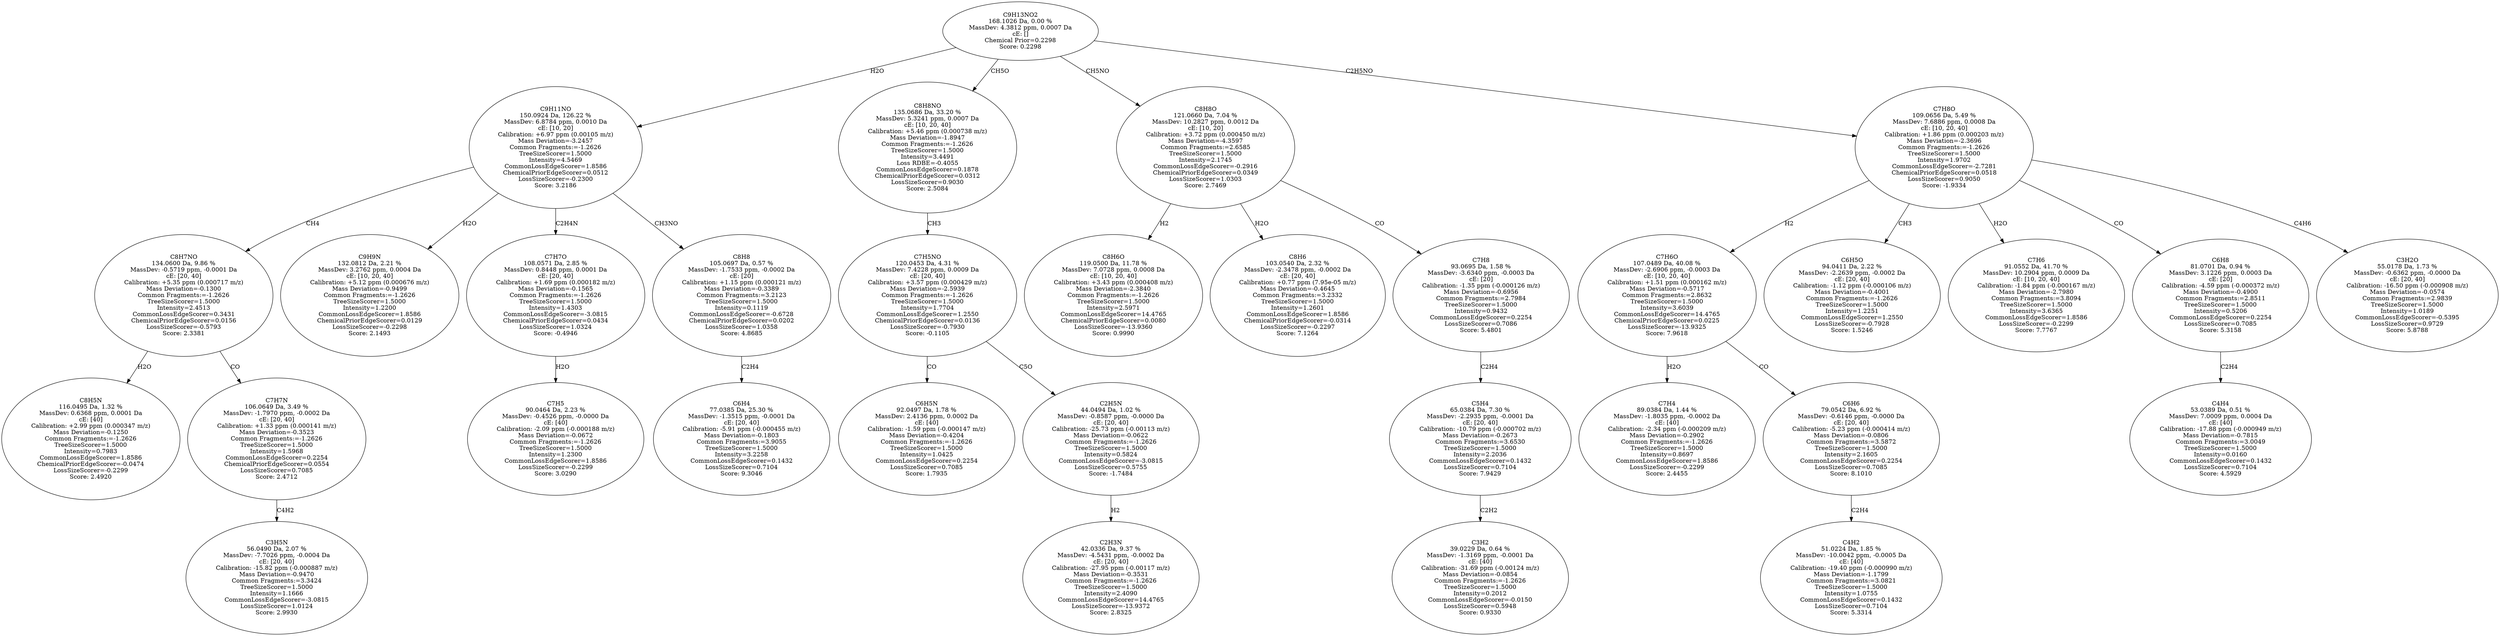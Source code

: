 strict digraph {
v1 [label="C8H5N\n116.0495 Da, 1.32 %\nMassDev: 0.6368 ppm, 0.0001 Da\ncE: [40]\nCalibration: +2.99 ppm (0.000347 m/z)\nMass Deviation=-0.1250\nCommon Fragments:=-1.2626\nTreeSizeScorer=1.5000\nIntensity=0.7983\nCommonLossEdgeScorer=1.8586\nChemicalPriorEdgeScorer=-0.0474\nLossSizeScorer=-0.2299\nScore: 2.4920"];
v2 [label="C3H5N\n56.0490 Da, 2.07 %\nMassDev: -7.7026 ppm, -0.0004 Da\ncE: [20, 40]\nCalibration: -15.82 ppm (-0.000887 m/z)\nMass Deviation=-0.9470\nCommon Fragments:=3.3424\nTreeSizeScorer=1.5000\nIntensity=1.1666\nCommonLossEdgeScorer=-3.0815\nLossSizeScorer=1.0124\nScore: 2.9930"];
v3 [label="C7H7N\n106.0649 Da, 3.49 %\nMassDev: -1.7970 ppm, -0.0002 Da\ncE: [20, 40]\nCalibration: +1.33 ppm (0.000141 m/z)\nMass Deviation=-0.3523\nCommon Fragments:=-1.2626\nTreeSizeScorer=1.5000\nIntensity=1.5968\nCommonLossEdgeScorer=0.2254\nChemicalPriorEdgeScorer=0.0554\nLossSizeScorer=0.7085\nScore: 2.4712"];
v4 [label="C8H7NO\n134.0600 Da, 9.86 %\nMassDev: -0.5719 ppm, -0.0001 Da\ncE: [20, 40]\nCalibration: +5.35 ppm (0.000717 m/z)\nMass Deviation=-0.1300\nCommon Fragments:=-1.2626\nTreeSizeScorer=1.5000\nIntensity=2.4513\nCommonLossEdgeScorer=0.3431\nChemicalPriorEdgeScorer=0.0156\nLossSizeScorer=-0.5793\nScore: 2.3381"];
v5 [label="C9H9N\n132.0812 Da, 2.21 %\nMassDev: 3.2762 ppm, 0.0004 Da\ncE: [10, 20, 40]\nCalibration: +5.12 ppm (0.000676 m/z)\nMass Deviation=-0.9499\nCommon Fragments:=-1.2626\nTreeSizeScorer=1.5000\nIntensity=1.2200\nCommonLossEdgeScorer=1.8586\nChemicalPriorEdgeScorer=0.0129\nLossSizeScorer=-0.2298\nScore: 2.1493"];
v6 [label="C7H5\n90.0464 Da, 2.23 %\nMassDev: -0.4526 ppm, -0.0000 Da\ncE: [40]\nCalibration: -2.09 ppm (-0.000188 m/z)\nMass Deviation=-0.0672\nCommon Fragments:=-1.2626\nTreeSizeScorer=1.5000\nIntensity=1.2300\nCommonLossEdgeScorer=1.8586\nLossSizeScorer=-0.2299\nScore: 3.0290"];
v7 [label="C7H7O\n108.0571 Da, 2.85 %\nMassDev: 0.8448 ppm, 0.0001 Da\ncE: [20, 40]\nCalibration: +1.69 ppm (0.000182 m/z)\nMass Deviation=-0.1565\nCommon Fragments:=-1.2626\nTreeSizeScorer=1.5000\nIntensity=1.4303\nCommonLossEdgeScorer=-3.0815\nChemicalPriorEdgeScorer=0.0434\nLossSizeScorer=1.0324\nScore: -0.4946"];
v8 [label="C6H4\n77.0385 Da, 25.30 %\nMassDev: -1.3515 ppm, -0.0001 Da\ncE: [20, 40]\nCalibration: -5.91 ppm (-0.000455 m/z)\nMass Deviation=-0.1803\nCommon Fragments:=3.9055\nTreeSizeScorer=1.5000\nIntensity=3.2258\nCommonLossEdgeScorer=0.1432\nLossSizeScorer=0.7104\nScore: 9.3046"];
v9 [label="C8H8\n105.0697 Da, 0.57 %\nMassDev: -1.7533 ppm, -0.0002 Da\ncE: [20]\nCalibration: +1.15 ppm (0.000121 m/z)\nMass Deviation=-0.3389\nCommon Fragments:=3.2123\nTreeSizeScorer=1.5000\nIntensity=0.1119\nCommonLossEdgeScorer=-0.6728\nChemicalPriorEdgeScorer=0.0202\nLossSizeScorer=1.0358\nScore: 4.8685"];
v10 [label="C9H11NO\n150.0924 Da, 126.22 %\nMassDev: 6.8784 ppm, 0.0010 Da\ncE: [10, 20]\nCalibration: +6.97 ppm (0.00105 m/z)\nMass Deviation=-3.2457\nCommon Fragments:=-1.2626\nTreeSizeScorer=1.5000\nIntensity=4.5469\nCommonLossEdgeScorer=1.8586\nChemicalPriorEdgeScorer=0.0512\nLossSizeScorer=-0.2300\nScore: 3.2186"];
v11 [label="C6H5N\n92.0497 Da, 1.78 %\nMassDev: 2.4136 ppm, 0.0002 Da\ncE: [40]\nCalibration: -1.59 ppm (-0.000147 m/z)\nMass Deviation=-0.4204\nCommon Fragments:=-1.2626\nTreeSizeScorer=1.5000\nIntensity=1.0425\nCommonLossEdgeScorer=0.2254\nLossSizeScorer=0.7085\nScore: 1.7935"];
v12 [label="C2H3N\n42.0336 Da, 9.37 %\nMassDev: -4.5431 ppm, -0.0002 Da\ncE: [20, 40]\nCalibration: -27.95 ppm (-0.00117 m/z)\nMass Deviation=-0.3531\nCommon Fragments:=-1.2626\nTreeSizeScorer=1.5000\nIntensity=2.4090\nCommonLossEdgeScorer=14.4765\nLossSizeScorer=-13.9372\nScore: 2.8325"];
v13 [label="C2H5N\n44.0494 Da, 1.02 %\nMassDev: -0.8587 ppm, -0.0000 Da\ncE: [20, 40]\nCalibration: -25.73 ppm (-0.00113 m/z)\nMass Deviation=-0.0622\nCommon Fragments:=-1.2626\nTreeSizeScorer=1.5000\nIntensity=0.5824\nCommonLossEdgeScorer=-3.0815\nLossSizeScorer=0.5755\nScore: -1.7484"];
v14 [label="C7H5NO\n120.0453 Da, 4.31 %\nMassDev: 7.4228 ppm, 0.0009 Da\ncE: [20, 40]\nCalibration: +3.57 ppm (0.000429 m/z)\nMass Deviation=-2.5939\nCommon Fragments:=-1.2626\nTreeSizeScorer=1.5000\nIntensity=1.7704\nCommonLossEdgeScorer=1.2550\nChemicalPriorEdgeScorer=0.0136\nLossSizeScorer=-0.7930\nScore: -0.1105"];
v15 [label="C8H8NO\n135.0686 Da, 33.20 %\nMassDev: 5.3241 ppm, 0.0007 Da\ncE: [10, 20, 40]\nCalibration: +5.46 ppm (0.000738 m/z)\nMass Deviation=-1.8947\nCommon Fragments:=-1.2626\nTreeSizeScorer=1.5000\nIntensity=3.4491\nLoss RDBE=-0.4055\nCommonLossEdgeScorer=0.1878\nChemicalPriorEdgeScorer=0.0312\nLossSizeScorer=0.9030\nScore: 2.5084"];
v16 [label="C8H6O\n119.0500 Da, 11.78 %\nMassDev: 7.0728 ppm, 0.0008 Da\ncE: [10, 20, 40]\nCalibration: +3.43 ppm (0.000408 m/z)\nMass Deviation=-2.3840\nCommon Fragments:=-1.2626\nTreeSizeScorer=1.5000\nIntensity=2.5971\nCommonLossEdgeScorer=14.4765\nChemicalPriorEdgeScorer=0.0080\nLossSizeScorer=-13.9360\nScore: 0.9990"];
v17 [label="C8H6\n103.0540 Da, 2.32 %\nMassDev: -2.3478 ppm, -0.0002 Da\ncE: [20, 40]\nCalibration: +0.77 ppm (7.95e-05 m/z)\nMass Deviation=-0.4645\nCommon Fragments:=3.2332\nTreeSizeScorer=1.5000\nIntensity=1.2601\nCommonLossEdgeScorer=1.8586\nChemicalPriorEdgeScorer=-0.0314\nLossSizeScorer=-0.2297\nScore: 7.1264"];
v18 [label="C3H2\n39.0229 Da, 0.64 %\nMassDev: -1.3169 ppm, -0.0001 Da\ncE: [40]\nCalibration: -31.69 ppm (-0.00124 m/z)\nMass Deviation=-0.0854\nCommon Fragments:=-1.2626\nTreeSizeScorer=1.5000\nIntensity=0.2012\nCommonLossEdgeScorer=-0.0150\nLossSizeScorer=0.5948\nScore: 0.9330"];
v19 [label="C5H4\n65.0384 Da, 7.30 %\nMassDev: -2.2935 ppm, -0.0001 Da\ncE: [20, 40]\nCalibration: -10.79 ppm (-0.000702 m/z)\nMass Deviation=-0.2673\nCommon Fragments:=3.6530\nTreeSizeScorer=1.5000\nIntensity=2.2036\nCommonLossEdgeScorer=0.1432\nLossSizeScorer=0.7104\nScore: 7.9429"];
v20 [label="C7H8\n93.0695 Da, 1.58 %\nMassDev: -3.6340 ppm, -0.0003 Da\ncE: [20]\nCalibration: -1.35 ppm (-0.000126 m/z)\nMass Deviation=-0.6956\nCommon Fragments:=2.7984\nTreeSizeScorer=1.5000\nIntensity=0.9432\nCommonLossEdgeScorer=0.2254\nLossSizeScorer=0.7086\nScore: 5.4801"];
v21 [label="C8H8O\n121.0660 Da, 7.04 %\nMassDev: 10.2827 ppm, 0.0012 Da\ncE: [10, 20]\nCalibration: +3.72 ppm (0.000450 m/z)\nMass Deviation=-4.3597\nCommon Fragments:=2.6585\nTreeSizeScorer=1.5000\nIntensity=2.1745\nCommonLossEdgeScorer=-0.2916\nChemicalPriorEdgeScorer=0.0349\nLossSizeScorer=1.0303\nScore: 2.7469"];
v22 [label="C7H4\n89.0384 Da, 1.44 %\nMassDev: -1.8035 ppm, -0.0002 Da\ncE: [40]\nCalibration: -2.34 ppm (-0.000209 m/z)\nMass Deviation=-0.2902\nCommon Fragments:=-1.2626\nTreeSizeScorer=1.5000\nIntensity=0.8697\nCommonLossEdgeScorer=1.8586\nLossSizeScorer=-0.2299\nScore: 2.4455"];
v23 [label="C4H2\n51.0224 Da, 1.85 %\nMassDev: -10.0042 ppm, -0.0005 Da\ncE: [40]\nCalibration: -19.40 ppm (-0.000990 m/z)\nMass Deviation=-1.1799\nCommon Fragments:=3.0821\nTreeSizeScorer=1.5000\nIntensity=1.0755\nCommonLossEdgeScorer=0.1432\nLossSizeScorer=0.7104\nScore: 5.3314"];
v24 [label="C6H6\n79.0542 Da, 6.92 %\nMassDev: -0.6146 ppm, -0.0000 Da\ncE: [20, 40]\nCalibration: -5.23 ppm (-0.000414 m/z)\nMass Deviation=-0.0806\nCommon Fragments:=3.5872\nTreeSizeScorer=1.5000\nIntensity=2.1605\nCommonLossEdgeScorer=0.2254\nLossSizeScorer=0.7085\nScore: 8.1010"];
v25 [label="C7H6O\n107.0489 Da, 40.08 %\nMassDev: -2.6906 ppm, -0.0003 Da\ncE: [10, 20, 40]\nCalibration: +1.51 ppm (0.000162 m/z)\nMass Deviation=-0.5717\nCommon Fragments:=2.8632\nTreeSizeScorer=1.5000\nIntensity=3.6039\nCommonLossEdgeScorer=14.4765\nChemicalPriorEdgeScorer=0.0225\nLossSizeScorer=-13.9325\nScore: 7.9618"];
v26 [label="C6H5O\n94.0411 Da, 2.22 %\nMassDev: -2.2639 ppm, -0.0002 Da\ncE: [20, 40]\nCalibration: -1.12 ppm (-0.000106 m/z)\nMass Deviation=-0.4001\nCommon Fragments:=-1.2626\nTreeSizeScorer=1.5000\nIntensity=1.2251\nCommonLossEdgeScorer=1.2550\nLossSizeScorer=-0.7928\nScore: 1.5246"];
v27 [label="C7H6\n91.0552 Da, 41.70 %\nMassDev: 10.2904 ppm, 0.0009 Da\ncE: [10, 20, 40]\nCalibration: -1.84 ppm (-0.000167 m/z)\nMass Deviation=-2.7980\nCommon Fragments:=3.8094\nTreeSizeScorer=1.5000\nIntensity=3.6365\nCommonLossEdgeScorer=1.8586\nLossSizeScorer=-0.2299\nScore: 7.7767"];
v28 [label="C4H4\n53.0389 Da, 0.51 %\nMassDev: 7.0009 ppm, 0.0004 Da\ncE: [40]\nCalibration: -17.88 ppm (-0.000949 m/z)\nMass Deviation=-0.7815\nCommon Fragments:=3.0049\nTreeSizeScorer=1.5000\nIntensity=0.0160\nCommonLossEdgeScorer=0.1432\nLossSizeScorer=0.7104\nScore: 4.5929"];
v29 [label="C6H8\n81.0701 Da, 0.94 %\nMassDev: 3.1226 ppm, 0.0003 Da\ncE: [20]\nCalibration: -4.59 ppm (-0.000372 m/z)\nMass Deviation=-0.4900\nCommon Fragments:=2.8511\nTreeSizeScorer=1.5000\nIntensity=0.5206\nCommonLossEdgeScorer=0.2254\nLossSizeScorer=0.7085\nScore: 5.3158"];
v30 [label="C3H2O\n55.0178 Da, 1.73 %\nMassDev: -0.6362 ppm, -0.0000 Da\ncE: [20, 40]\nCalibration: -16.50 ppm (-0.000908 m/z)\nMass Deviation=-0.0574\nCommon Fragments:=2.9839\nTreeSizeScorer=1.5000\nIntensity=1.0189\nCommonLossEdgeScorer=-0.5395\nLossSizeScorer=0.9729\nScore: 5.8788"];
v31 [label="C7H8O\n109.0656 Da, 5.49 %\nMassDev: 7.6886 ppm, 0.0008 Da\ncE: [10, 20, 40]\nCalibration: +1.86 ppm (0.000203 m/z)\nMass Deviation=-2.3696\nCommon Fragments:=-1.2626\nTreeSizeScorer=1.5000\nIntensity=1.9702\nCommonLossEdgeScorer=-2.7281\nChemicalPriorEdgeScorer=0.0518\nLossSizeScorer=0.9050\nScore: -1.9334"];
v32 [label="C9H13NO2\n168.1026 Da, 0.00 %\nMassDev: 4.3812 ppm, 0.0007 Da\ncE: []\nChemical Prior=0.2298\nScore: 0.2298"];
v4 -> v1 [label="H2O"];
v3 -> v2 [label="C4H2"];
v4 -> v3 [label="CO"];
v10 -> v4 [label="CH4"];
v10 -> v5 [label="H2O"];
v7 -> v6 [label="H2O"];
v10 -> v7 [label="C2H4N"];
v9 -> v8 [label="C2H4"];
v10 -> v9 [label="CH3NO"];
v32 -> v10 [label="H2O"];
v14 -> v11 [label="CO"];
v13 -> v12 [label="H2"];
v14 -> v13 [label="C5O"];
v15 -> v14 [label="CH3"];
v32 -> v15 [label="CH5O"];
v21 -> v16 [label="H2"];
v21 -> v17 [label="H2O"];
v19 -> v18 [label="C2H2"];
v20 -> v19 [label="C2H4"];
v21 -> v20 [label="CO"];
v32 -> v21 [label="CH5NO"];
v25 -> v22 [label="H2O"];
v24 -> v23 [label="C2H4"];
v25 -> v24 [label="CO"];
v31 -> v25 [label="H2"];
v31 -> v26 [label="CH3"];
v31 -> v27 [label="H2O"];
v29 -> v28 [label="C2H4"];
v31 -> v29 [label="CO"];
v31 -> v30 [label="C4H6"];
v32 -> v31 [label="C2H5NO"];
}